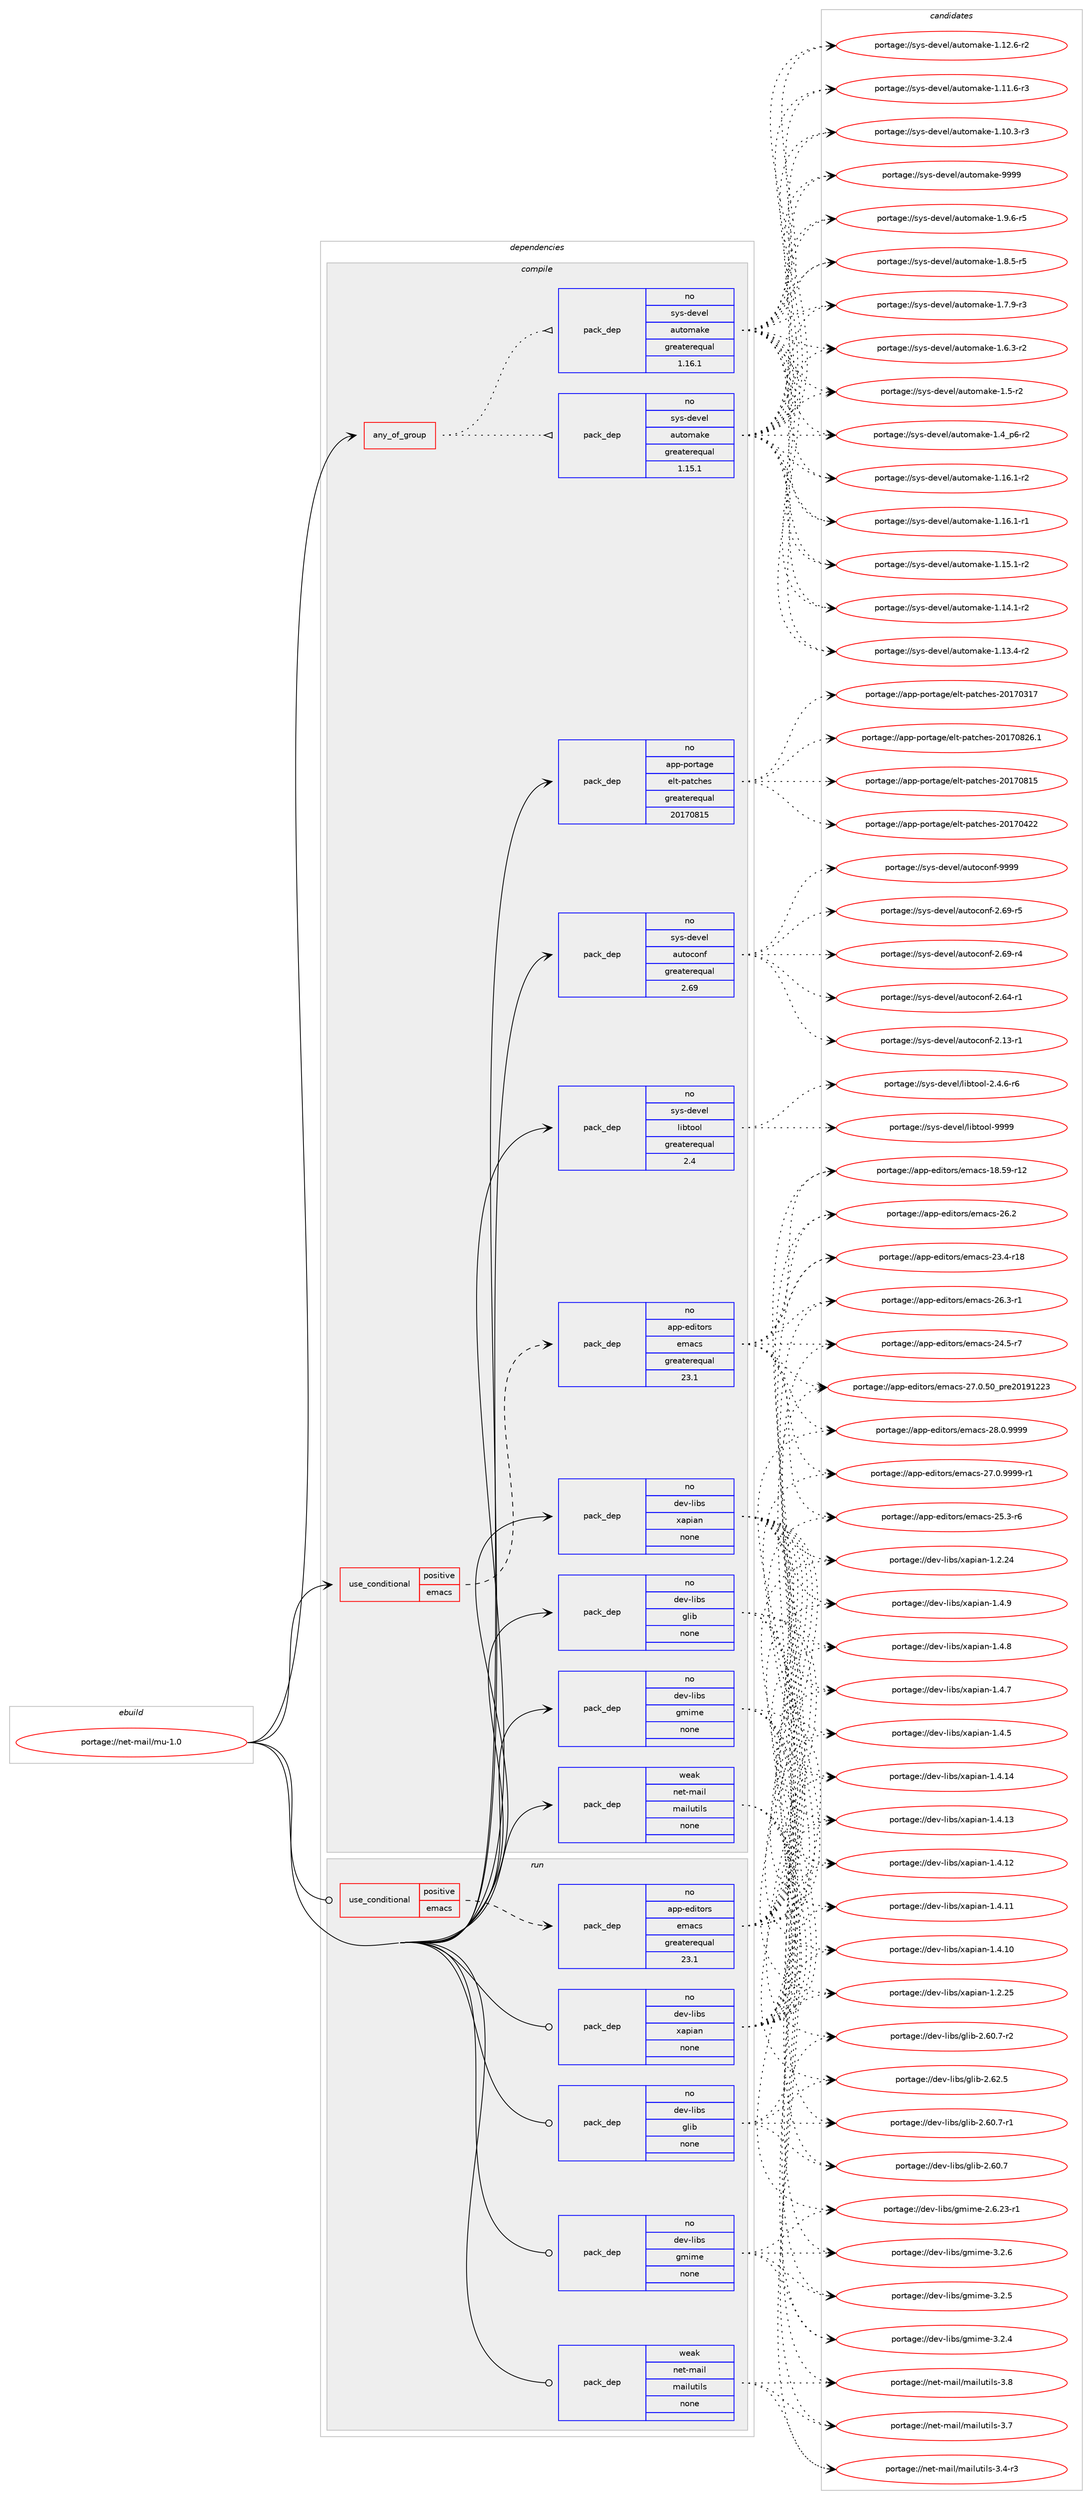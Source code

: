 digraph prolog {

# *************
# Graph options
# *************

newrank=true;
concentrate=true;
compound=true;
graph [rankdir=LR,fontname=Helvetica,fontsize=10,ranksep=1.5];#, ranksep=2.5, nodesep=0.2];
edge  [arrowhead=vee];
node  [fontname=Helvetica,fontsize=10];

# **********
# The ebuild
# **********

subgraph cluster_leftcol {
color=gray;
rank=same;
label=<<i>ebuild</i>>;
id [label="portage://net-mail/mu-1.0", color=red, width=4, href="../net-mail/mu-1.0.svg"];
}

# ****************
# The dependencies
# ****************

subgraph cluster_midcol {
color=gray;
label=<<i>dependencies</i>>;
subgraph cluster_compile {
fillcolor="#eeeeee";
style=filled;
label=<<i>compile</i>>;
subgraph any1530 {
dependency84712 [label=<<TABLE BORDER="0" CELLBORDER="1" CELLSPACING="0" CELLPADDING="4"><TR><TD CELLPADDING="10">any_of_group</TD></TR></TABLE>>, shape=none, color=red];subgraph pack65035 {
dependency84713 [label=<<TABLE BORDER="0" CELLBORDER="1" CELLSPACING="0" CELLPADDING="4" WIDTH="220"><TR><TD ROWSPAN="6" CELLPADDING="30">pack_dep</TD></TR><TR><TD WIDTH="110">no</TD></TR><TR><TD>sys-devel</TD></TR><TR><TD>automake</TD></TR><TR><TD>greaterequal</TD></TR><TR><TD>1.16.1</TD></TR></TABLE>>, shape=none, color=blue];
}
dependency84712:e -> dependency84713:w [weight=20,style="dotted",arrowhead="oinv"];
subgraph pack65036 {
dependency84714 [label=<<TABLE BORDER="0" CELLBORDER="1" CELLSPACING="0" CELLPADDING="4" WIDTH="220"><TR><TD ROWSPAN="6" CELLPADDING="30">pack_dep</TD></TR><TR><TD WIDTH="110">no</TD></TR><TR><TD>sys-devel</TD></TR><TR><TD>automake</TD></TR><TR><TD>greaterequal</TD></TR><TR><TD>1.15.1</TD></TR></TABLE>>, shape=none, color=blue];
}
dependency84712:e -> dependency84714:w [weight=20,style="dotted",arrowhead="oinv"];
}
id:e -> dependency84712:w [weight=20,style="solid",arrowhead="vee"];
subgraph cond18074 {
dependency84715 [label=<<TABLE BORDER="0" CELLBORDER="1" CELLSPACING="0" CELLPADDING="4"><TR><TD ROWSPAN="3" CELLPADDING="10">use_conditional</TD></TR><TR><TD>positive</TD></TR><TR><TD>emacs</TD></TR></TABLE>>, shape=none, color=red];
subgraph pack65037 {
dependency84716 [label=<<TABLE BORDER="0" CELLBORDER="1" CELLSPACING="0" CELLPADDING="4" WIDTH="220"><TR><TD ROWSPAN="6" CELLPADDING="30">pack_dep</TD></TR><TR><TD WIDTH="110">no</TD></TR><TR><TD>app-editors</TD></TR><TR><TD>emacs</TD></TR><TR><TD>greaterequal</TD></TR><TR><TD>23.1</TD></TR></TABLE>>, shape=none, color=blue];
}
dependency84715:e -> dependency84716:w [weight=20,style="dashed",arrowhead="vee"];
}
id:e -> dependency84715:w [weight=20,style="solid",arrowhead="vee"];
subgraph pack65038 {
dependency84717 [label=<<TABLE BORDER="0" CELLBORDER="1" CELLSPACING="0" CELLPADDING="4" WIDTH="220"><TR><TD ROWSPAN="6" CELLPADDING="30">pack_dep</TD></TR><TR><TD WIDTH="110">no</TD></TR><TR><TD>app-portage</TD></TR><TR><TD>elt-patches</TD></TR><TR><TD>greaterequal</TD></TR><TR><TD>20170815</TD></TR></TABLE>>, shape=none, color=blue];
}
id:e -> dependency84717:w [weight=20,style="solid",arrowhead="vee"];
subgraph pack65039 {
dependency84718 [label=<<TABLE BORDER="0" CELLBORDER="1" CELLSPACING="0" CELLPADDING="4" WIDTH="220"><TR><TD ROWSPAN="6" CELLPADDING="30">pack_dep</TD></TR><TR><TD WIDTH="110">no</TD></TR><TR><TD>dev-libs</TD></TR><TR><TD>glib</TD></TR><TR><TD>none</TD></TR><TR><TD></TD></TR></TABLE>>, shape=none, color=blue];
}
id:e -> dependency84718:w [weight=20,style="solid",arrowhead="vee"];
subgraph pack65040 {
dependency84719 [label=<<TABLE BORDER="0" CELLBORDER="1" CELLSPACING="0" CELLPADDING="4" WIDTH="220"><TR><TD ROWSPAN="6" CELLPADDING="30">pack_dep</TD></TR><TR><TD WIDTH="110">no</TD></TR><TR><TD>dev-libs</TD></TR><TR><TD>gmime</TD></TR><TR><TD>none</TD></TR><TR><TD></TD></TR></TABLE>>, shape=none, color=blue];
}
id:e -> dependency84719:w [weight=20,style="solid",arrowhead="vee"];
subgraph pack65041 {
dependency84720 [label=<<TABLE BORDER="0" CELLBORDER="1" CELLSPACING="0" CELLPADDING="4" WIDTH="220"><TR><TD ROWSPAN="6" CELLPADDING="30">pack_dep</TD></TR><TR><TD WIDTH="110">no</TD></TR><TR><TD>dev-libs</TD></TR><TR><TD>xapian</TD></TR><TR><TD>none</TD></TR><TR><TD></TD></TR></TABLE>>, shape=none, color=blue];
}
id:e -> dependency84720:w [weight=20,style="solid",arrowhead="vee"];
subgraph pack65042 {
dependency84721 [label=<<TABLE BORDER="0" CELLBORDER="1" CELLSPACING="0" CELLPADDING="4" WIDTH="220"><TR><TD ROWSPAN="6" CELLPADDING="30">pack_dep</TD></TR><TR><TD WIDTH="110">no</TD></TR><TR><TD>sys-devel</TD></TR><TR><TD>autoconf</TD></TR><TR><TD>greaterequal</TD></TR><TR><TD>2.69</TD></TR></TABLE>>, shape=none, color=blue];
}
id:e -> dependency84721:w [weight=20,style="solid",arrowhead="vee"];
subgraph pack65043 {
dependency84722 [label=<<TABLE BORDER="0" CELLBORDER="1" CELLSPACING="0" CELLPADDING="4" WIDTH="220"><TR><TD ROWSPAN="6" CELLPADDING="30">pack_dep</TD></TR><TR><TD WIDTH="110">no</TD></TR><TR><TD>sys-devel</TD></TR><TR><TD>libtool</TD></TR><TR><TD>greaterequal</TD></TR><TR><TD>2.4</TD></TR></TABLE>>, shape=none, color=blue];
}
id:e -> dependency84722:w [weight=20,style="solid",arrowhead="vee"];
subgraph pack65044 {
dependency84723 [label=<<TABLE BORDER="0" CELLBORDER="1" CELLSPACING="0" CELLPADDING="4" WIDTH="220"><TR><TD ROWSPAN="6" CELLPADDING="30">pack_dep</TD></TR><TR><TD WIDTH="110">weak</TD></TR><TR><TD>net-mail</TD></TR><TR><TD>mailutils</TD></TR><TR><TD>none</TD></TR><TR><TD></TD></TR></TABLE>>, shape=none, color=blue];
}
id:e -> dependency84723:w [weight=20,style="solid",arrowhead="vee"];
}
subgraph cluster_compileandrun {
fillcolor="#eeeeee";
style=filled;
label=<<i>compile and run</i>>;
}
subgraph cluster_run {
fillcolor="#eeeeee";
style=filled;
label=<<i>run</i>>;
subgraph cond18075 {
dependency84724 [label=<<TABLE BORDER="0" CELLBORDER="1" CELLSPACING="0" CELLPADDING="4"><TR><TD ROWSPAN="3" CELLPADDING="10">use_conditional</TD></TR><TR><TD>positive</TD></TR><TR><TD>emacs</TD></TR></TABLE>>, shape=none, color=red];
subgraph pack65045 {
dependency84725 [label=<<TABLE BORDER="0" CELLBORDER="1" CELLSPACING="0" CELLPADDING="4" WIDTH="220"><TR><TD ROWSPAN="6" CELLPADDING="30">pack_dep</TD></TR><TR><TD WIDTH="110">no</TD></TR><TR><TD>app-editors</TD></TR><TR><TD>emacs</TD></TR><TR><TD>greaterequal</TD></TR><TR><TD>23.1</TD></TR></TABLE>>, shape=none, color=blue];
}
dependency84724:e -> dependency84725:w [weight=20,style="dashed",arrowhead="vee"];
}
id:e -> dependency84724:w [weight=20,style="solid",arrowhead="odot"];
subgraph pack65046 {
dependency84726 [label=<<TABLE BORDER="0" CELLBORDER="1" CELLSPACING="0" CELLPADDING="4" WIDTH="220"><TR><TD ROWSPAN="6" CELLPADDING="30">pack_dep</TD></TR><TR><TD WIDTH="110">no</TD></TR><TR><TD>dev-libs</TD></TR><TR><TD>glib</TD></TR><TR><TD>none</TD></TR><TR><TD></TD></TR></TABLE>>, shape=none, color=blue];
}
id:e -> dependency84726:w [weight=20,style="solid",arrowhead="odot"];
subgraph pack65047 {
dependency84727 [label=<<TABLE BORDER="0" CELLBORDER="1" CELLSPACING="0" CELLPADDING="4" WIDTH="220"><TR><TD ROWSPAN="6" CELLPADDING="30">pack_dep</TD></TR><TR><TD WIDTH="110">no</TD></TR><TR><TD>dev-libs</TD></TR><TR><TD>gmime</TD></TR><TR><TD>none</TD></TR><TR><TD></TD></TR></TABLE>>, shape=none, color=blue];
}
id:e -> dependency84727:w [weight=20,style="solid",arrowhead="odot"];
subgraph pack65048 {
dependency84728 [label=<<TABLE BORDER="0" CELLBORDER="1" CELLSPACING="0" CELLPADDING="4" WIDTH="220"><TR><TD ROWSPAN="6" CELLPADDING="30">pack_dep</TD></TR><TR><TD WIDTH="110">no</TD></TR><TR><TD>dev-libs</TD></TR><TR><TD>xapian</TD></TR><TR><TD>none</TD></TR><TR><TD></TD></TR></TABLE>>, shape=none, color=blue];
}
id:e -> dependency84728:w [weight=20,style="solid",arrowhead="odot"];
subgraph pack65049 {
dependency84729 [label=<<TABLE BORDER="0" CELLBORDER="1" CELLSPACING="0" CELLPADDING="4" WIDTH="220"><TR><TD ROWSPAN="6" CELLPADDING="30">pack_dep</TD></TR><TR><TD WIDTH="110">weak</TD></TR><TR><TD>net-mail</TD></TR><TR><TD>mailutils</TD></TR><TR><TD>none</TD></TR><TR><TD></TD></TR></TABLE>>, shape=none, color=blue];
}
id:e -> dependency84729:w [weight=20,style="solid",arrowhead="odot"];
}
}

# **************
# The candidates
# **************

subgraph cluster_choices {
rank=same;
color=gray;
label=<<i>candidates</i>>;

subgraph choice65035 {
color=black;
nodesep=1;
choice115121115451001011181011084797117116111109971071014557575757 [label="portage://sys-devel/automake-9999", color=red, width=4,href="../sys-devel/automake-9999.svg"];
choice115121115451001011181011084797117116111109971071014549465746544511453 [label="portage://sys-devel/automake-1.9.6-r5", color=red, width=4,href="../sys-devel/automake-1.9.6-r5.svg"];
choice115121115451001011181011084797117116111109971071014549465646534511453 [label="portage://sys-devel/automake-1.8.5-r5", color=red, width=4,href="../sys-devel/automake-1.8.5-r5.svg"];
choice115121115451001011181011084797117116111109971071014549465546574511451 [label="portage://sys-devel/automake-1.7.9-r3", color=red, width=4,href="../sys-devel/automake-1.7.9-r3.svg"];
choice115121115451001011181011084797117116111109971071014549465446514511450 [label="portage://sys-devel/automake-1.6.3-r2", color=red, width=4,href="../sys-devel/automake-1.6.3-r2.svg"];
choice11512111545100101118101108479711711611110997107101454946534511450 [label="portage://sys-devel/automake-1.5-r2", color=red, width=4,href="../sys-devel/automake-1.5-r2.svg"];
choice115121115451001011181011084797117116111109971071014549465295112544511450 [label="portage://sys-devel/automake-1.4_p6-r2", color=red, width=4,href="../sys-devel/automake-1.4_p6-r2.svg"];
choice11512111545100101118101108479711711611110997107101454946495446494511450 [label="portage://sys-devel/automake-1.16.1-r2", color=red, width=4,href="../sys-devel/automake-1.16.1-r2.svg"];
choice11512111545100101118101108479711711611110997107101454946495446494511449 [label="portage://sys-devel/automake-1.16.1-r1", color=red, width=4,href="../sys-devel/automake-1.16.1-r1.svg"];
choice11512111545100101118101108479711711611110997107101454946495346494511450 [label="portage://sys-devel/automake-1.15.1-r2", color=red, width=4,href="../sys-devel/automake-1.15.1-r2.svg"];
choice11512111545100101118101108479711711611110997107101454946495246494511450 [label="portage://sys-devel/automake-1.14.1-r2", color=red, width=4,href="../sys-devel/automake-1.14.1-r2.svg"];
choice11512111545100101118101108479711711611110997107101454946495146524511450 [label="portage://sys-devel/automake-1.13.4-r2", color=red, width=4,href="../sys-devel/automake-1.13.4-r2.svg"];
choice11512111545100101118101108479711711611110997107101454946495046544511450 [label="portage://sys-devel/automake-1.12.6-r2", color=red, width=4,href="../sys-devel/automake-1.12.6-r2.svg"];
choice11512111545100101118101108479711711611110997107101454946494946544511451 [label="portage://sys-devel/automake-1.11.6-r3", color=red, width=4,href="../sys-devel/automake-1.11.6-r3.svg"];
choice11512111545100101118101108479711711611110997107101454946494846514511451 [label="portage://sys-devel/automake-1.10.3-r3", color=red, width=4,href="../sys-devel/automake-1.10.3-r3.svg"];
dependency84713:e -> choice115121115451001011181011084797117116111109971071014557575757:w [style=dotted,weight="100"];
dependency84713:e -> choice115121115451001011181011084797117116111109971071014549465746544511453:w [style=dotted,weight="100"];
dependency84713:e -> choice115121115451001011181011084797117116111109971071014549465646534511453:w [style=dotted,weight="100"];
dependency84713:e -> choice115121115451001011181011084797117116111109971071014549465546574511451:w [style=dotted,weight="100"];
dependency84713:e -> choice115121115451001011181011084797117116111109971071014549465446514511450:w [style=dotted,weight="100"];
dependency84713:e -> choice11512111545100101118101108479711711611110997107101454946534511450:w [style=dotted,weight="100"];
dependency84713:e -> choice115121115451001011181011084797117116111109971071014549465295112544511450:w [style=dotted,weight="100"];
dependency84713:e -> choice11512111545100101118101108479711711611110997107101454946495446494511450:w [style=dotted,weight="100"];
dependency84713:e -> choice11512111545100101118101108479711711611110997107101454946495446494511449:w [style=dotted,weight="100"];
dependency84713:e -> choice11512111545100101118101108479711711611110997107101454946495346494511450:w [style=dotted,weight="100"];
dependency84713:e -> choice11512111545100101118101108479711711611110997107101454946495246494511450:w [style=dotted,weight="100"];
dependency84713:e -> choice11512111545100101118101108479711711611110997107101454946495146524511450:w [style=dotted,weight="100"];
dependency84713:e -> choice11512111545100101118101108479711711611110997107101454946495046544511450:w [style=dotted,weight="100"];
dependency84713:e -> choice11512111545100101118101108479711711611110997107101454946494946544511451:w [style=dotted,weight="100"];
dependency84713:e -> choice11512111545100101118101108479711711611110997107101454946494846514511451:w [style=dotted,weight="100"];
}
subgraph choice65036 {
color=black;
nodesep=1;
choice115121115451001011181011084797117116111109971071014557575757 [label="portage://sys-devel/automake-9999", color=red, width=4,href="../sys-devel/automake-9999.svg"];
choice115121115451001011181011084797117116111109971071014549465746544511453 [label="portage://sys-devel/automake-1.9.6-r5", color=red, width=4,href="../sys-devel/automake-1.9.6-r5.svg"];
choice115121115451001011181011084797117116111109971071014549465646534511453 [label="portage://sys-devel/automake-1.8.5-r5", color=red, width=4,href="../sys-devel/automake-1.8.5-r5.svg"];
choice115121115451001011181011084797117116111109971071014549465546574511451 [label="portage://sys-devel/automake-1.7.9-r3", color=red, width=4,href="../sys-devel/automake-1.7.9-r3.svg"];
choice115121115451001011181011084797117116111109971071014549465446514511450 [label="portage://sys-devel/automake-1.6.3-r2", color=red, width=4,href="../sys-devel/automake-1.6.3-r2.svg"];
choice11512111545100101118101108479711711611110997107101454946534511450 [label="portage://sys-devel/automake-1.5-r2", color=red, width=4,href="../sys-devel/automake-1.5-r2.svg"];
choice115121115451001011181011084797117116111109971071014549465295112544511450 [label="portage://sys-devel/automake-1.4_p6-r2", color=red, width=4,href="../sys-devel/automake-1.4_p6-r2.svg"];
choice11512111545100101118101108479711711611110997107101454946495446494511450 [label="portage://sys-devel/automake-1.16.1-r2", color=red, width=4,href="../sys-devel/automake-1.16.1-r2.svg"];
choice11512111545100101118101108479711711611110997107101454946495446494511449 [label="portage://sys-devel/automake-1.16.1-r1", color=red, width=4,href="../sys-devel/automake-1.16.1-r1.svg"];
choice11512111545100101118101108479711711611110997107101454946495346494511450 [label="portage://sys-devel/automake-1.15.1-r2", color=red, width=4,href="../sys-devel/automake-1.15.1-r2.svg"];
choice11512111545100101118101108479711711611110997107101454946495246494511450 [label="portage://sys-devel/automake-1.14.1-r2", color=red, width=4,href="../sys-devel/automake-1.14.1-r2.svg"];
choice11512111545100101118101108479711711611110997107101454946495146524511450 [label="portage://sys-devel/automake-1.13.4-r2", color=red, width=4,href="../sys-devel/automake-1.13.4-r2.svg"];
choice11512111545100101118101108479711711611110997107101454946495046544511450 [label="portage://sys-devel/automake-1.12.6-r2", color=red, width=4,href="../sys-devel/automake-1.12.6-r2.svg"];
choice11512111545100101118101108479711711611110997107101454946494946544511451 [label="portage://sys-devel/automake-1.11.6-r3", color=red, width=4,href="../sys-devel/automake-1.11.6-r3.svg"];
choice11512111545100101118101108479711711611110997107101454946494846514511451 [label="portage://sys-devel/automake-1.10.3-r3", color=red, width=4,href="../sys-devel/automake-1.10.3-r3.svg"];
dependency84714:e -> choice115121115451001011181011084797117116111109971071014557575757:w [style=dotted,weight="100"];
dependency84714:e -> choice115121115451001011181011084797117116111109971071014549465746544511453:w [style=dotted,weight="100"];
dependency84714:e -> choice115121115451001011181011084797117116111109971071014549465646534511453:w [style=dotted,weight="100"];
dependency84714:e -> choice115121115451001011181011084797117116111109971071014549465546574511451:w [style=dotted,weight="100"];
dependency84714:e -> choice115121115451001011181011084797117116111109971071014549465446514511450:w [style=dotted,weight="100"];
dependency84714:e -> choice11512111545100101118101108479711711611110997107101454946534511450:w [style=dotted,weight="100"];
dependency84714:e -> choice115121115451001011181011084797117116111109971071014549465295112544511450:w [style=dotted,weight="100"];
dependency84714:e -> choice11512111545100101118101108479711711611110997107101454946495446494511450:w [style=dotted,weight="100"];
dependency84714:e -> choice11512111545100101118101108479711711611110997107101454946495446494511449:w [style=dotted,weight="100"];
dependency84714:e -> choice11512111545100101118101108479711711611110997107101454946495346494511450:w [style=dotted,weight="100"];
dependency84714:e -> choice11512111545100101118101108479711711611110997107101454946495246494511450:w [style=dotted,weight="100"];
dependency84714:e -> choice11512111545100101118101108479711711611110997107101454946495146524511450:w [style=dotted,weight="100"];
dependency84714:e -> choice11512111545100101118101108479711711611110997107101454946495046544511450:w [style=dotted,weight="100"];
dependency84714:e -> choice11512111545100101118101108479711711611110997107101454946494946544511451:w [style=dotted,weight="100"];
dependency84714:e -> choice11512111545100101118101108479711711611110997107101454946494846514511451:w [style=dotted,weight="100"];
}
subgraph choice65037 {
color=black;
nodesep=1;
choice971121124510110010511611111411547101109979911545505646484657575757 [label="portage://app-editors/emacs-28.0.9999", color=red, width=4,href="../app-editors/emacs-28.0.9999.svg"];
choice9711211245101100105116111114115471011099799115455055464846575757574511449 [label="portage://app-editors/emacs-27.0.9999-r1", color=red, width=4,href="../app-editors/emacs-27.0.9999-r1.svg"];
choice97112112451011001051161111141154710110997991154550554648465348951121141015048495749505051 [label="portage://app-editors/emacs-27.0.50_pre20191223", color=red, width=4,href="../app-editors/emacs-27.0.50_pre20191223.svg"];
choice971121124510110010511611111411547101109979911545505446514511449 [label="portage://app-editors/emacs-26.3-r1", color=red, width=4,href="../app-editors/emacs-26.3-r1.svg"];
choice97112112451011001051161111141154710110997991154550544650 [label="portage://app-editors/emacs-26.2", color=red, width=4,href="../app-editors/emacs-26.2.svg"];
choice971121124510110010511611111411547101109979911545505346514511454 [label="portage://app-editors/emacs-25.3-r6", color=red, width=4,href="../app-editors/emacs-25.3-r6.svg"];
choice971121124510110010511611111411547101109979911545505246534511455 [label="portage://app-editors/emacs-24.5-r7", color=red, width=4,href="../app-editors/emacs-24.5-r7.svg"];
choice97112112451011001051161111141154710110997991154550514652451144956 [label="portage://app-editors/emacs-23.4-r18", color=red, width=4,href="../app-editors/emacs-23.4-r18.svg"];
choice9711211245101100105116111114115471011099799115454956465357451144950 [label="portage://app-editors/emacs-18.59-r12", color=red, width=4,href="../app-editors/emacs-18.59-r12.svg"];
dependency84716:e -> choice971121124510110010511611111411547101109979911545505646484657575757:w [style=dotted,weight="100"];
dependency84716:e -> choice9711211245101100105116111114115471011099799115455055464846575757574511449:w [style=dotted,weight="100"];
dependency84716:e -> choice97112112451011001051161111141154710110997991154550554648465348951121141015048495749505051:w [style=dotted,weight="100"];
dependency84716:e -> choice971121124510110010511611111411547101109979911545505446514511449:w [style=dotted,weight="100"];
dependency84716:e -> choice97112112451011001051161111141154710110997991154550544650:w [style=dotted,weight="100"];
dependency84716:e -> choice971121124510110010511611111411547101109979911545505346514511454:w [style=dotted,weight="100"];
dependency84716:e -> choice971121124510110010511611111411547101109979911545505246534511455:w [style=dotted,weight="100"];
dependency84716:e -> choice97112112451011001051161111141154710110997991154550514652451144956:w [style=dotted,weight="100"];
dependency84716:e -> choice9711211245101100105116111114115471011099799115454956465357451144950:w [style=dotted,weight="100"];
}
subgraph choice65038 {
color=black;
nodesep=1;
choice971121124511211111411697103101471011081164511297116991041011154550484955485650544649 [label="portage://app-portage/elt-patches-20170826.1", color=red, width=4,href="../app-portage/elt-patches-20170826.1.svg"];
choice97112112451121111141169710310147101108116451129711699104101115455048495548564953 [label="portage://app-portage/elt-patches-20170815", color=red, width=4,href="../app-portage/elt-patches-20170815.svg"];
choice97112112451121111141169710310147101108116451129711699104101115455048495548525050 [label="portage://app-portage/elt-patches-20170422", color=red, width=4,href="../app-portage/elt-patches-20170422.svg"];
choice97112112451121111141169710310147101108116451129711699104101115455048495548514955 [label="portage://app-portage/elt-patches-20170317", color=red, width=4,href="../app-portage/elt-patches-20170317.svg"];
dependency84717:e -> choice971121124511211111411697103101471011081164511297116991041011154550484955485650544649:w [style=dotted,weight="100"];
dependency84717:e -> choice97112112451121111141169710310147101108116451129711699104101115455048495548564953:w [style=dotted,weight="100"];
dependency84717:e -> choice97112112451121111141169710310147101108116451129711699104101115455048495548525050:w [style=dotted,weight="100"];
dependency84717:e -> choice97112112451121111141169710310147101108116451129711699104101115455048495548514955:w [style=dotted,weight="100"];
}
subgraph choice65039 {
color=black;
nodesep=1;
choice1001011184510810598115471031081059845504654504653 [label="portage://dev-libs/glib-2.62.5", color=red, width=4,href="../dev-libs/glib-2.62.5.svg"];
choice10010111845108105981154710310810598455046544846554511450 [label="portage://dev-libs/glib-2.60.7-r2", color=red, width=4,href="../dev-libs/glib-2.60.7-r2.svg"];
choice10010111845108105981154710310810598455046544846554511449 [label="portage://dev-libs/glib-2.60.7-r1", color=red, width=4,href="../dev-libs/glib-2.60.7-r1.svg"];
choice1001011184510810598115471031081059845504654484655 [label="portage://dev-libs/glib-2.60.7", color=red, width=4,href="../dev-libs/glib-2.60.7.svg"];
dependency84718:e -> choice1001011184510810598115471031081059845504654504653:w [style=dotted,weight="100"];
dependency84718:e -> choice10010111845108105981154710310810598455046544846554511450:w [style=dotted,weight="100"];
dependency84718:e -> choice10010111845108105981154710310810598455046544846554511449:w [style=dotted,weight="100"];
dependency84718:e -> choice1001011184510810598115471031081059845504654484655:w [style=dotted,weight="100"];
}
subgraph choice65040 {
color=black;
nodesep=1;
choice100101118451081059811547103109105109101455146504654 [label="portage://dev-libs/gmime-3.2.6", color=red, width=4,href="../dev-libs/gmime-3.2.6.svg"];
choice100101118451081059811547103109105109101455146504653 [label="portage://dev-libs/gmime-3.2.5", color=red, width=4,href="../dev-libs/gmime-3.2.5.svg"];
choice100101118451081059811547103109105109101455146504652 [label="portage://dev-libs/gmime-3.2.4", color=red, width=4,href="../dev-libs/gmime-3.2.4.svg"];
choice100101118451081059811547103109105109101455046544650514511449 [label="portage://dev-libs/gmime-2.6.23-r1", color=red, width=4,href="../dev-libs/gmime-2.6.23-r1.svg"];
dependency84719:e -> choice100101118451081059811547103109105109101455146504654:w [style=dotted,weight="100"];
dependency84719:e -> choice100101118451081059811547103109105109101455146504653:w [style=dotted,weight="100"];
dependency84719:e -> choice100101118451081059811547103109105109101455146504652:w [style=dotted,weight="100"];
dependency84719:e -> choice100101118451081059811547103109105109101455046544650514511449:w [style=dotted,weight="100"];
}
subgraph choice65041 {
color=black;
nodesep=1;
choice1001011184510810598115471209711210597110454946524657 [label="portage://dev-libs/xapian-1.4.9", color=red, width=4,href="../dev-libs/xapian-1.4.9.svg"];
choice1001011184510810598115471209711210597110454946524656 [label="portage://dev-libs/xapian-1.4.8", color=red, width=4,href="../dev-libs/xapian-1.4.8.svg"];
choice1001011184510810598115471209711210597110454946524655 [label="portage://dev-libs/xapian-1.4.7", color=red, width=4,href="../dev-libs/xapian-1.4.7.svg"];
choice1001011184510810598115471209711210597110454946524653 [label="portage://dev-libs/xapian-1.4.5", color=red, width=4,href="../dev-libs/xapian-1.4.5.svg"];
choice100101118451081059811547120971121059711045494652464952 [label="portage://dev-libs/xapian-1.4.14", color=red, width=4,href="../dev-libs/xapian-1.4.14.svg"];
choice100101118451081059811547120971121059711045494652464951 [label="portage://dev-libs/xapian-1.4.13", color=red, width=4,href="../dev-libs/xapian-1.4.13.svg"];
choice100101118451081059811547120971121059711045494652464950 [label="portage://dev-libs/xapian-1.4.12", color=red, width=4,href="../dev-libs/xapian-1.4.12.svg"];
choice100101118451081059811547120971121059711045494652464949 [label="portage://dev-libs/xapian-1.4.11", color=red, width=4,href="../dev-libs/xapian-1.4.11.svg"];
choice100101118451081059811547120971121059711045494652464948 [label="portage://dev-libs/xapian-1.4.10", color=red, width=4,href="../dev-libs/xapian-1.4.10.svg"];
choice100101118451081059811547120971121059711045494650465053 [label="portage://dev-libs/xapian-1.2.25", color=red, width=4,href="../dev-libs/xapian-1.2.25.svg"];
choice100101118451081059811547120971121059711045494650465052 [label="portage://dev-libs/xapian-1.2.24", color=red, width=4,href="../dev-libs/xapian-1.2.24.svg"];
dependency84720:e -> choice1001011184510810598115471209711210597110454946524657:w [style=dotted,weight="100"];
dependency84720:e -> choice1001011184510810598115471209711210597110454946524656:w [style=dotted,weight="100"];
dependency84720:e -> choice1001011184510810598115471209711210597110454946524655:w [style=dotted,weight="100"];
dependency84720:e -> choice1001011184510810598115471209711210597110454946524653:w [style=dotted,weight="100"];
dependency84720:e -> choice100101118451081059811547120971121059711045494652464952:w [style=dotted,weight="100"];
dependency84720:e -> choice100101118451081059811547120971121059711045494652464951:w [style=dotted,weight="100"];
dependency84720:e -> choice100101118451081059811547120971121059711045494652464950:w [style=dotted,weight="100"];
dependency84720:e -> choice100101118451081059811547120971121059711045494652464949:w [style=dotted,weight="100"];
dependency84720:e -> choice100101118451081059811547120971121059711045494652464948:w [style=dotted,weight="100"];
dependency84720:e -> choice100101118451081059811547120971121059711045494650465053:w [style=dotted,weight="100"];
dependency84720:e -> choice100101118451081059811547120971121059711045494650465052:w [style=dotted,weight="100"];
}
subgraph choice65042 {
color=black;
nodesep=1;
choice115121115451001011181011084797117116111991111101024557575757 [label="portage://sys-devel/autoconf-9999", color=red, width=4,href="../sys-devel/autoconf-9999.svg"];
choice1151211154510010111810110847971171161119911111010245504654574511453 [label="portage://sys-devel/autoconf-2.69-r5", color=red, width=4,href="../sys-devel/autoconf-2.69-r5.svg"];
choice1151211154510010111810110847971171161119911111010245504654574511452 [label="portage://sys-devel/autoconf-2.69-r4", color=red, width=4,href="../sys-devel/autoconf-2.69-r4.svg"];
choice1151211154510010111810110847971171161119911111010245504654524511449 [label="portage://sys-devel/autoconf-2.64-r1", color=red, width=4,href="../sys-devel/autoconf-2.64-r1.svg"];
choice1151211154510010111810110847971171161119911111010245504649514511449 [label="portage://sys-devel/autoconf-2.13-r1", color=red, width=4,href="../sys-devel/autoconf-2.13-r1.svg"];
dependency84721:e -> choice115121115451001011181011084797117116111991111101024557575757:w [style=dotted,weight="100"];
dependency84721:e -> choice1151211154510010111810110847971171161119911111010245504654574511453:w [style=dotted,weight="100"];
dependency84721:e -> choice1151211154510010111810110847971171161119911111010245504654574511452:w [style=dotted,weight="100"];
dependency84721:e -> choice1151211154510010111810110847971171161119911111010245504654524511449:w [style=dotted,weight="100"];
dependency84721:e -> choice1151211154510010111810110847971171161119911111010245504649514511449:w [style=dotted,weight="100"];
}
subgraph choice65043 {
color=black;
nodesep=1;
choice1151211154510010111810110847108105981161111111084557575757 [label="portage://sys-devel/libtool-9999", color=red, width=4,href="../sys-devel/libtool-9999.svg"];
choice1151211154510010111810110847108105981161111111084550465246544511454 [label="portage://sys-devel/libtool-2.4.6-r6", color=red, width=4,href="../sys-devel/libtool-2.4.6-r6.svg"];
dependency84722:e -> choice1151211154510010111810110847108105981161111111084557575757:w [style=dotted,weight="100"];
dependency84722:e -> choice1151211154510010111810110847108105981161111111084550465246544511454:w [style=dotted,weight="100"];
}
subgraph choice65044 {
color=black;
nodesep=1;
choice1101011164510997105108471099710510811711610510811545514656 [label="portage://net-mail/mailutils-3.8", color=red, width=4,href="../net-mail/mailutils-3.8.svg"];
choice1101011164510997105108471099710510811711610510811545514655 [label="portage://net-mail/mailutils-3.7", color=red, width=4,href="../net-mail/mailutils-3.7.svg"];
choice11010111645109971051084710997105108117116105108115455146524511451 [label="portage://net-mail/mailutils-3.4-r3", color=red, width=4,href="../net-mail/mailutils-3.4-r3.svg"];
dependency84723:e -> choice1101011164510997105108471099710510811711610510811545514656:w [style=dotted,weight="100"];
dependency84723:e -> choice1101011164510997105108471099710510811711610510811545514655:w [style=dotted,weight="100"];
dependency84723:e -> choice11010111645109971051084710997105108117116105108115455146524511451:w [style=dotted,weight="100"];
}
subgraph choice65045 {
color=black;
nodesep=1;
choice971121124510110010511611111411547101109979911545505646484657575757 [label="portage://app-editors/emacs-28.0.9999", color=red, width=4,href="../app-editors/emacs-28.0.9999.svg"];
choice9711211245101100105116111114115471011099799115455055464846575757574511449 [label="portage://app-editors/emacs-27.0.9999-r1", color=red, width=4,href="../app-editors/emacs-27.0.9999-r1.svg"];
choice97112112451011001051161111141154710110997991154550554648465348951121141015048495749505051 [label="portage://app-editors/emacs-27.0.50_pre20191223", color=red, width=4,href="../app-editors/emacs-27.0.50_pre20191223.svg"];
choice971121124510110010511611111411547101109979911545505446514511449 [label="portage://app-editors/emacs-26.3-r1", color=red, width=4,href="../app-editors/emacs-26.3-r1.svg"];
choice97112112451011001051161111141154710110997991154550544650 [label="portage://app-editors/emacs-26.2", color=red, width=4,href="../app-editors/emacs-26.2.svg"];
choice971121124510110010511611111411547101109979911545505346514511454 [label="portage://app-editors/emacs-25.3-r6", color=red, width=4,href="../app-editors/emacs-25.3-r6.svg"];
choice971121124510110010511611111411547101109979911545505246534511455 [label="portage://app-editors/emacs-24.5-r7", color=red, width=4,href="../app-editors/emacs-24.5-r7.svg"];
choice97112112451011001051161111141154710110997991154550514652451144956 [label="portage://app-editors/emacs-23.4-r18", color=red, width=4,href="../app-editors/emacs-23.4-r18.svg"];
choice9711211245101100105116111114115471011099799115454956465357451144950 [label="portage://app-editors/emacs-18.59-r12", color=red, width=4,href="../app-editors/emacs-18.59-r12.svg"];
dependency84725:e -> choice971121124510110010511611111411547101109979911545505646484657575757:w [style=dotted,weight="100"];
dependency84725:e -> choice9711211245101100105116111114115471011099799115455055464846575757574511449:w [style=dotted,weight="100"];
dependency84725:e -> choice97112112451011001051161111141154710110997991154550554648465348951121141015048495749505051:w [style=dotted,weight="100"];
dependency84725:e -> choice971121124510110010511611111411547101109979911545505446514511449:w [style=dotted,weight="100"];
dependency84725:e -> choice97112112451011001051161111141154710110997991154550544650:w [style=dotted,weight="100"];
dependency84725:e -> choice971121124510110010511611111411547101109979911545505346514511454:w [style=dotted,weight="100"];
dependency84725:e -> choice971121124510110010511611111411547101109979911545505246534511455:w [style=dotted,weight="100"];
dependency84725:e -> choice97112112451011001051161111141154710110997991154550514652451144956:w [style=dotted,weight="100"];
dependency84725:e -> choice9711211245101100105116111114115471011099799115454956465357451144950:w [style=dotted,weight="100"];
}
subgraph choice65046 {
color=black;
nodesep=1;
choice1001011184510810598115471031081059845504654504653 [label="portage://dev-libs/glib-2.62.5", color=red, width=4,href="../dev-libs/glib-2.62.5.svg"];
choice10010111845108105981154710310810598455046544846554511450 [label="portage://dev-libs/glib-2.60.7-r2", color=red, width=4,href="../dev-libs/glib-2.60.7-r2.svg"];
choice10010111845108105981154710310810598455046544846554511449 [label="portage://dev-libs/glib-2.60.7-r1", color=red, width=4,href="../dev-libs/glib-2.60.7-r1.svg"];
choice1001011184510810598115471031081059845504654484655 [label="portage://dev-libs/glib-2.60.7", color=red, width=4,href="../dev-libs/glib-2.60.7.svg"];
dependency84726:e -> choice1001011184510810598115471031081059845504654504653:w [style=dotted,weight="100"];
dependency84726:e -> choice10010111845108105981154710310810598455046544846554511450:w [style=dotted,weight="100"];
dependency84726:e -> choice10010111845108105981154710310810598455046544846554511449:w [style=dotted,weight="100"];
dependency84726:e -> choice1001011184510810598115471031081059845504654484655:w [style=dotted,weight="100"];
}
subgraph choice65047 {
color=black;
nodesep=1;
choice100101118451081059811547103109105109101455146504654 [label="portage://dev-libs/gmime-3.2.6", color=red, width=4,href="../dev-libs/gmime-3.2.6.svg"];
choice100101118451081059811547103109105109101455146504653 [label="portage://dev-libs/gmime-3.2.5", color=red, width=4,href="../dev-libs/gmime-3.2.5.svg"];
choice100101118451081059811547103109105109101455146504652 [label="portage://dev-libs/gmime-3.2.4", color=red, width=4,href="../dev-libs/gmime-3.2.4.svg"];
choice100101118451081059811547103109105109101455046544650514511449 [label="portage://dev-libs/gmime-2.6.23-r1", color=red, width=4,href="../dev-libs/gmime-2.6.23-r1.svg"];
dependency84727:e -> choice100101118451081059811547103109105109101455146504654:w [style=dotted,weight="100"];
dependency84727:e -> choice100101118451081059811547103109105109101455146504653:w [style=dotted,weight="100"];
dependency84727:e -> choice100101118451081059811547103109105109101455146504652:w [style=dotted,weight="100"];
dependency84727:e -> choice100101118451081059811547103109105109101455046544650514511449:w [style=dotted,weight="100"];
}
subgraph choice65048 {
color=black;
nodesep=1;
choice1001011184510810598115471209711210597110454946524657 [label="portage://dev-libs/xapian-1.4.9", color=red, width=4,href="../dev-libs/xapian-1.4.9.svg"];
choice1001011184510810598115471209711210597110454946524656 [label="portage://dev-libs/xapian-1.4.8", color=red, width=4,href="../dev-libs/xapian-1.4.8.svg"];
choice1001011184510810598115471209711210597110454946524655 [label="portage://dev-libs/xapian-1.4.7", color=red, width=4,href="../dev-libs/xapian-1.4.7.svg"];
choice1001011184510810598115471209711210597110454946524653 [label="portage://dev-libs/xapian-1.4.5", color=red, width=4,href="../dev-libs/xapian-1.4.5.svg"];
choice100101118451081059811547120971121059711045494652464952 [label="portage://dev-libs/xapian-1.4.14", color=red, width=4,href="../dev-libs/xapian-1.4.14.svg"];
choice100101118451081059811547120971121059711045494652464951 [label="portage://dev-libs/xapian-1.4.13", color=red, width=4,href="../dev-libs/xapian-1.4.13.svg"];
choice100101118451081059811547120971121059711045494652464950 [label="portage://dev-libs/xapian-1.4.12", color=red, width=4,href="../dev-libs/xapian-1.4.12.svg"];
choice100101118451081059811547120971121059711045494652464949 [label="portage://dev-libs/xapian-1.4.11", color=red, width=4,href="../dev-libs/xapian-1.4.11.svg"];
choice100101118451081059811547120971121059711045494652464948 [label="portage://dev-libs/xapian-1.4.10", color=red, width=4,href="../dev-libs/xapian-1.4.10.svg"];
choice100101118451081059811547120971121059711045494650465053 [label="portage://dev-libs/xapian-1.2.25", color=red, width=4,href="../dev-libs/xapian-1.2.25.svg"];
choice100101118451081059811547120971121059711045494650465052 [label="portage://dev-libs/xapian-1.2.24", color=red, width=4,href="../dev-libs/xapian-1.2.24.svg"];
dependency84728:e -> choice1001011184510810598115471209711210597110454946524657:w [style=dotted,weight="100"];
dependency84728:e -> choice1001011184510810598115471209711210597110454946524656:w [style=dotted,weight="100"];
dependency84728:e -> choice1001011184510810598115471209711210597110454946524655:w [style=dotted,weight="100"];
dependency84728:e -> choice1001011184510810598115471209711210597110454946524653:w [style=dotted,weight="100"];
dependency84728:e -> choice100101118451081059811547120971121059711045494652464952:w [style=dotted,weight="100"];
dependency84728:e -> choice100101118451081059811547120971121059711045494652464951:w [style=dotted,weight="100"];
dependency84728:e -> choice100101118451081059811547120971121059711045494652464950:w [style=dotted,weight="100"];
dependency84728:e -> choice100101118451081059811547120971121059711045494652464949:w [style=dotted,weight="100"];
dependency84728:e -> choice100101118451081059811547120971121059711045494652464948:w [style=dotted,weight="100"];
dependency84728:e -> choice100101118451081059811547120971121059711045494650465053:w [style=dotted,weight="100"];
dependency84728:e -> choice100101118451081059811547120971121059711045494650465052:w [style=dotted,weight="100"];
}
subgraph choice65049 {
color=black;
nodesep=1;
choice1101011164510997105108471099710510811711610510811545514656 [label="portage://net-mail/mailutils-3.8", color=red, width=4,href="../net-mail/mailutils-3.8.svg"];
choice1101011164510997105108471099710510811711610510811545514655 [label="portage://net-mail/mailutils-3.7", color=red, width=4,href="../net-mail/mailutils-3.7.svg"];
choice11010111645109971051084710997105108117116105108115455146524511451 [label="portage://net-mail/mailutils-3.4-r3", color=red, width=4,href="../net-mail/mailutils-3.4-r3.svg"];
dependency84729:e -> choice1101011164510997105108471099710510811711610510811545514656:w [style=dotted,weight="100"];
dependency84729:e -> choice1101011164510997105108471099710510811711610510811545514655:w [style=dotted,weight="100"];
dependency84729:e -> choice11010111645109971051084710997105108117116105108115455146524511451:w [style=dotted,weight="100"];
}
}

}
